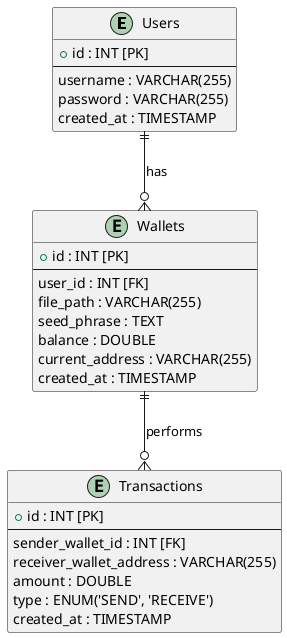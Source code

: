 @startuml

entity "Users" as users {
  + id : INT [PK]
  --
  username : VARCHAR(255)
  password : VARCHAR(255)
  created_at : TIMESTAMP
}

entity "Wallets" as wallets {
  + id : INT [PK]
  --
  user_id : INT [FK]
  file_path : VARCHAR(255)
  seed_phrase : TEXT
  balance : DOUBLE
  current_address : VARCHAR(255)
  created_at : TIMESTAMP
}

entity "Transactions" as transactions {
  + id : INT [PK]
  --
  sender_wallet_id : INT [FK]
  receiver_wallet_address : VARCHAR(255)
  amount : DOUBLE
  type : ENUM('SEND', 'RECEIVE')
  created_at : TIMESTAMP
}

users ||--o{ wallets : "has"
wallets ||--o{ transactions : "performs"

@enduml
